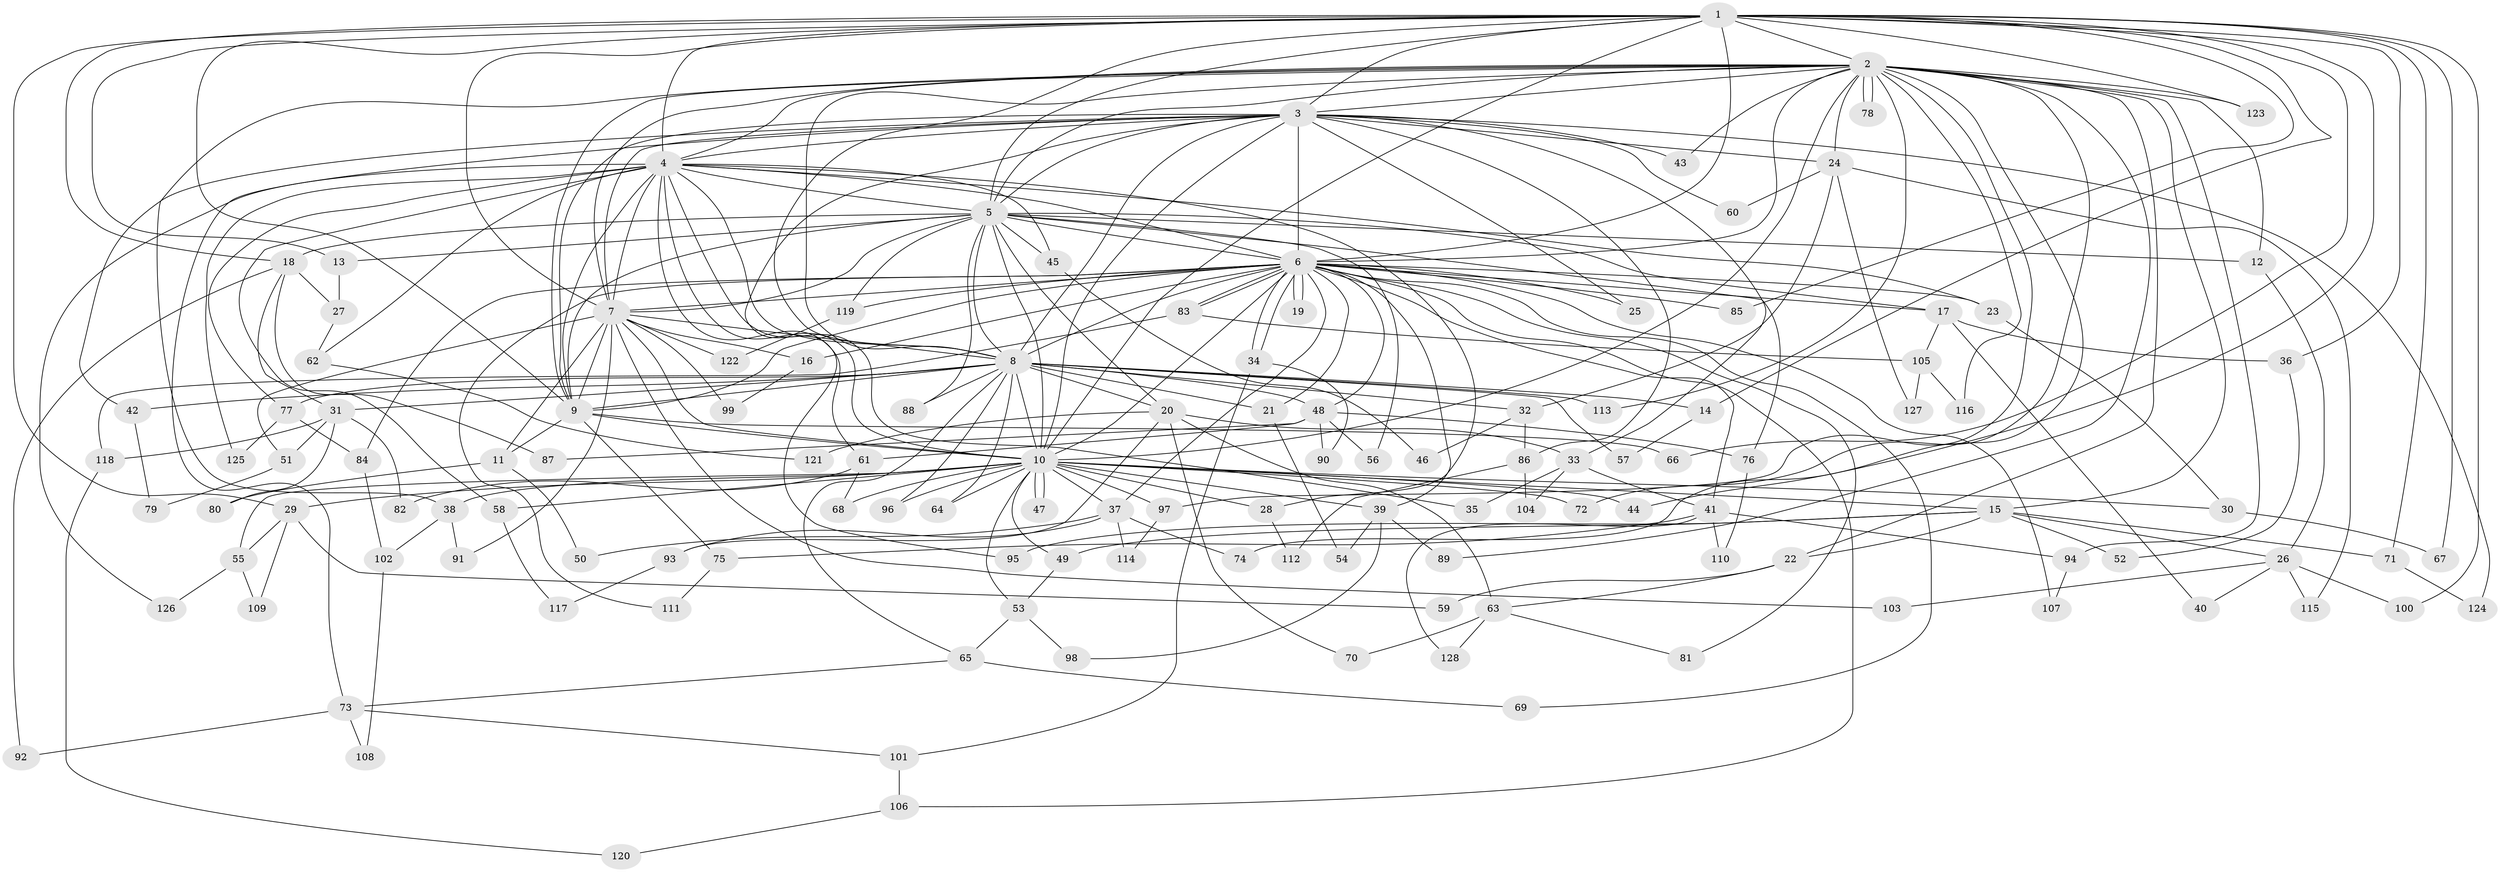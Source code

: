 // coarse degree distribution, {18: 0.012987012987012988, 27: 0.012987012987012988, 14: 0.012987012987012988, 22: 0.012987012987012988, 23: 0.012987012987012988, 11: 0.012987012987012988, 21: 0.012987012987012988, 4: 0.12987012987012986, 6: 0.05194805194805195, 5: 0.1038961038961039, 2: 0.42857142857142855, 8: 0.012987012987012988, 9: 0.012987012987012988, 1: 0.03896103896103896, 7: 0.025974025974025976, 3: 0.1038961038961039}
// Generated by graph-tools (version 1.1) at 2025/49/03/04/25 22:49:22]
// undirected, 128 vertices, 281 edges
graph export_dot {
  node [color=gray90,style=filled];
  1;
  2;
  3;
  4;
  5;
  6;
  7;
  8;
  9;
  10;
  11;
  12;
  13;
  14;
  15;
  16;
  17;
  18;
  19;
  20;
  21;
  22;
  23;
  24;
  25;
  26;
  27;
  28;
  29;
  30;
  31;
  32;
  33;
  34;
  35;
  36;
  37;
  38;
  39;
  40;
  41;
  42;
  43;
  44;
  45;
  46;
  47;
  48;
  49;
  50;
  51;
  52;
  53;
  54;
  55;
  56;
  57;
  58;
  59;
  60;
  61;
  62;
  63;
  64;
  65;
  66;
  67;
  68;
  69;
  70;
  71;
  72;
  73;
  74;
  75;
  76;
  77;
  78;
  79;
  80;
  81;
  82;
  83;
  84;
  85;
  86;
  87;
  88;
  89;
  90;
  91;
  92;
  93;
  94;
  95;
  96;
  97;
  98;
  99;
  100;
  101;
  102;
  103;
  104;
  105;
  106;
  107;
  108;
  109;
  110;
  111;
  112;
  113;
  114;
  115;
  116;
  117;
  118;
  119;
  120;
  121;
  122;
  123;
  124;
  125;
  126;
  127;
  128;
  1 -- 2;
  1 -- 3;
  1 -- 4;
  1 -- 5;
  1 -- 6;
  1 -- 7;
  1 -- 8;
  1 -- 9;
  1 -- 10;
  1 -- 13;
  1 -- 14;
  1 -- 18;
  1 -- 29;
  1 -- 36;
  1 -- 44;
  1 -- 66;
  1 -- 67;
  1 -- 71;
  1 -- 85;
  1 -- 100;
  1 -- 123;
  2 -- 3;
  2 -- 4;
  2 -- 5;
  2 -- 6;
  2 -- 7;
  2 -- 8;
  2 -- 9;
  2 -- 10;
  2 -- 12;
  2 -- 15;
  2 -- 22;
  2 -- 24;
  2 -- 38;
  2 -- 43;
  2 -- 72;
  2 -- 74;
  2 -- 78;
  2 -- 78;
  2 -- 89;
  2 -- 94;
  2 -- 97;
  2 -- 113;
  2 -- 116;
  2 -- 123;
  3 -- 4;
  3 -- 5;
  3 -- 6;
  3 -- 7;
  3 -- 8;
  3 -- 9;
  3 -- 10;
  3 -- 24;
  3 -- 25;
  3 -- 33;
  3 -- 42;
  3 -- 43;
  3 -- 60;
  3 -- 73;
  3 -- 86;
  3 -- 95;
  3 -- 124;
  4 -- 5;
  4 -- 6;
  4 -- 7;
  4 -- 8;
  4 -- 9;
  4 -- 10;
  4 -- 23;
  4 -- 28;
  4 -- 35;
  4 -- 45;
  4 -- 58;
  4 -- 61;
  4 -- 62;
  4 -- 77;
  4 -- 125;
  4 -- 126;
  5 -- 6;
  5 -- 7;
  5 -- 8;
  5 -- 9;
  5 -- 10;
  5 -- 12;
  5 -- 13;
  5 -- 17;
  5 -- 18;
  5 -- 20;
  5 -- 45;
  5 -- 56;
  5 -- 76;
  5 -- 88;
  5 -- 119;
  6 -- 7;
  6 -- 8;
  6 -- 9;
  6 -- 10;
  6 -- 16;
  6 -- 17;
  6 -- 19;
  6 -- 19;
  6 -- 21;
  6 -- 23;
  6 -- 25;
  6 -- 34;
  6 -- 34;
  6 -- 37;
  6 -- 39;
  6 -- 41;
  6 -- 48;
  6 -- 69;
  6 -- 81;
  6 -- 83;
  6 -- 83;
  6 -- 84;
  6 -- 85;
  6 -- 106;
  6 -- 107;
  6 -- 111;
  6 -- 119;
  7 -- 8;
  7 -- 9;
  7 -- 10;
  7 -- 11;
  7 -- 16;
  7 -- 51;
  7 -- 91;
  7 -- 99;
  7 -- 103;
  7 -- 122;
  8 -- 9;
  8 -- 10;
  8 -- 14;
  8 -- 20;
  8 -- 21;
  8 -- 31;
  8 -- 32;
  8 -- 42;
  8 -- 48;
  8 -- 57;
  8 -- 64;
  8 -- 65;
  8 -- 77;
  8 -- 88;
  8 -- 96;
  8 -- 113;
  9 -- 10;
  9 -- 11;
  9 -- 66;
  9 -- 75;
  10 -- 15;
  10 -- 28;
  10 -- 29;
  10 -- 30;
  10 -- 37;
  10 -- 38;
  10 -- 39;
  10 -- 44;
  10 -- 47;
  10 -- 47;
  10 -- 49;
  10 -- 53;
  10 -- 55;
  10 -- 58;
  10 -- 64;
  10 -- 68;
  10 -- 72;
  10 -- 96;
  10 -- 97;
  11 -- 50;
  11 -- 80;
  12 -- 26;
  13 -- 27;
  14 -- 57;
  15 -- 22;
  15 -- 26;
  15 -- 49;
  15 -- 52;
  15 -- 71;
  15 -- 95;
  16 -- 99;
  17 -- 36;
  17 -- 40;
  17 -- 105;
  18 -- 27;
  18 -- 31;
  18 -- 87;
  18 -- 92;
  20 -- 33;
  20 -- 63;
  20 -- 70;
  20 -- 93;
  20 -- 121;
  21 -- 54;
  22 -- 59;
  22 -- 63;
  23 -- 30;
  24 -- 32;
  24 -- 60;
  24 -- 115;
  24 -- 127;
  26 -- 40;
  26 -- 100;
  26 -- 103;
  26 -- 115;
  27 -- 62;
  28 -- 112;
  29 -- 55;
  29 -- 59;
  29 -- 109;
  30 -- 67;
  31 -- 51;
  31 -- 80;
  31 -- 82;
  31 -- 118;
  32 -- 46;
  32 -- 86;
  33 -- 35;
  33 -- 41;
  33 -- 104;
  34 -- 90;
  34 -- 101;
  36 -- 52;
  37 -- 50;
  37 -- 74;
  37 -- 93;
  37 -- 114;
  38 -- 91;
  38 -- 102;
  39 -- 54;
  39 -- 89;
  39 -- 98;
  41 -- 75;
  41 -- 94;
  41 -- 110;
  41 -- 128;
  42 -- 79;
  45 -- 46;
  48 -- 56;
  48 -- 61;
  48 -- 76;
  48 -- 87;
  48 -- 90;
  49 -- 53;
  51 -- 79;
  53 -- 65;
  53 -- 98;
  55 -- 109;
  55 -- 126;
  58 -- 117;
  61 -- 68;
  61 -- 82;
  62 -- 121;
  63 -- 70;
  63 -- 81;
  63 -- 128;
  65 -- 69;
  65 -- 73;
  71 -- 124;
  73 -- 92;
  73 -- 101;
  73 -- 108;
  75 -- 111;
  76 -- 110;
  77 -- 84;
  77 -- 125;
  83 -- 105;
  83 -- 118;
  84 -- 102;
  86 -- 104;
  86 -- 112;
  93 -- 117;
  94 -- 107;
  97 -- 114;
  101 -- 106;
  102 -- 108;
  105 -- 116;
  105 -- 127;
  106 -- 120;
  118 -- 120;
  119 -- 122;
}
